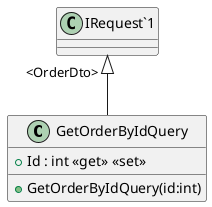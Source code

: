 @startuml
class GetOrderByIdQuery {
    + Id : int <<get>> <<set>>
    + GetOrderByIdQuery(id:int)
}
"IRequest`1" "<OrderDto>" <|-- GetOrderByIdQuery
@enduml

